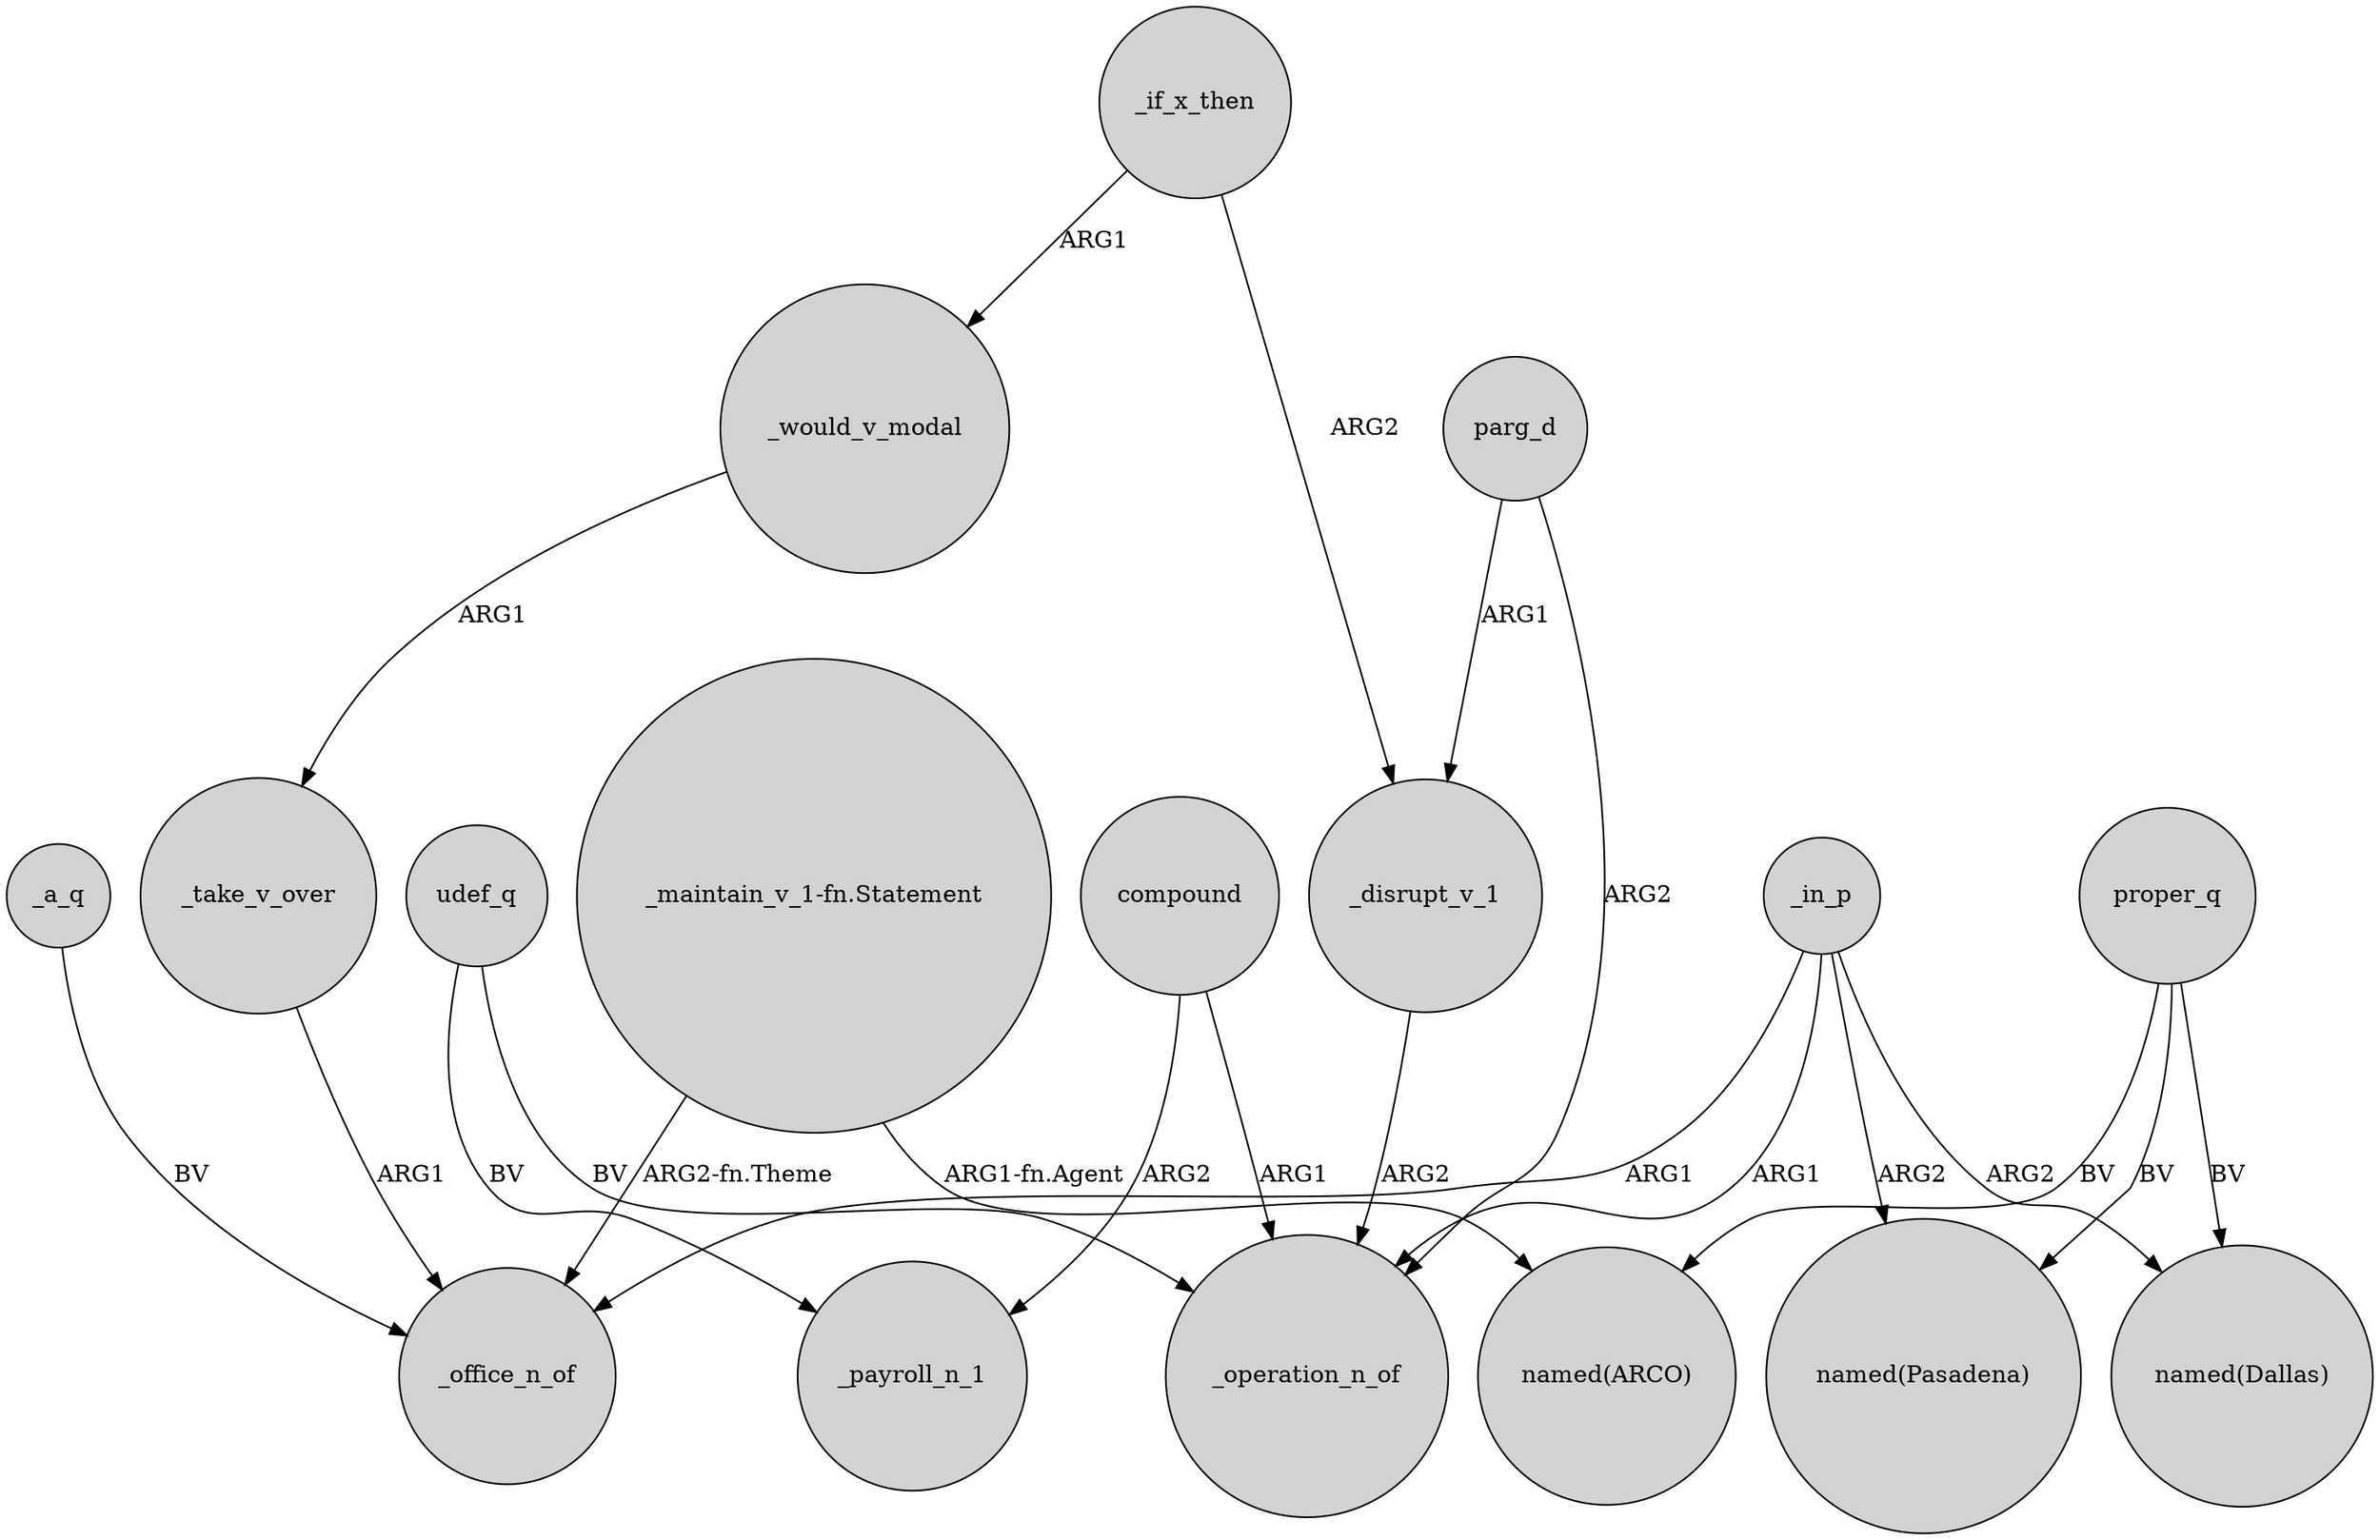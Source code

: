 digraph {
	node [shape=circle style=filled]
	proper_q -> "named(ARCO)" [label=BV]
	udef_q -> _payroll_n_1 [label=BV]
	compound -> _operation_n_of [label=ARG1]
	parg_d -> _operation_n_of [label=ARG2]
	_in_p -> _office_n_of [label=ARG1]
	proper_q -> "named(Pasadena)" [label=BV]
	_in_p -> "named(Pasadena)" [label=ARG2]
	"_maintain_v_1-fn.Statement" -> "named(ARCO)" [label="ARG1-fn.Agent"]
	_disrupt_v_1 -> _operation_n_of [label=ARG2]
	"_maintain_v_1-fn.Statement" -> _office_n_of [label="ARG2-fn.Theme"]
	_would_v_modal -> _take_v_over [label=ARG1]
	_if_x_then -> _disrupt_v_1 [label=ARG2]
	_in_p -> _operation_n_of [label=ARG1]
	_a_q -> _office_n_of [label=BV]
	_if_x_then -> _would_v_modal [label=ARG1]
	proper_q -> "named(Dallas)" [label=BV]
	_in_p -> "named(Dallas)" [label=ARG2]
	_take_v_over -> _office_n_of [label=ARG1]
	parg_d -> _disrupt_v_1 [label=ARG1]
	udef_q -> _operation_n_of [label=BV]
	compound -> _payroll_n_1 [label=ARG2]
}
